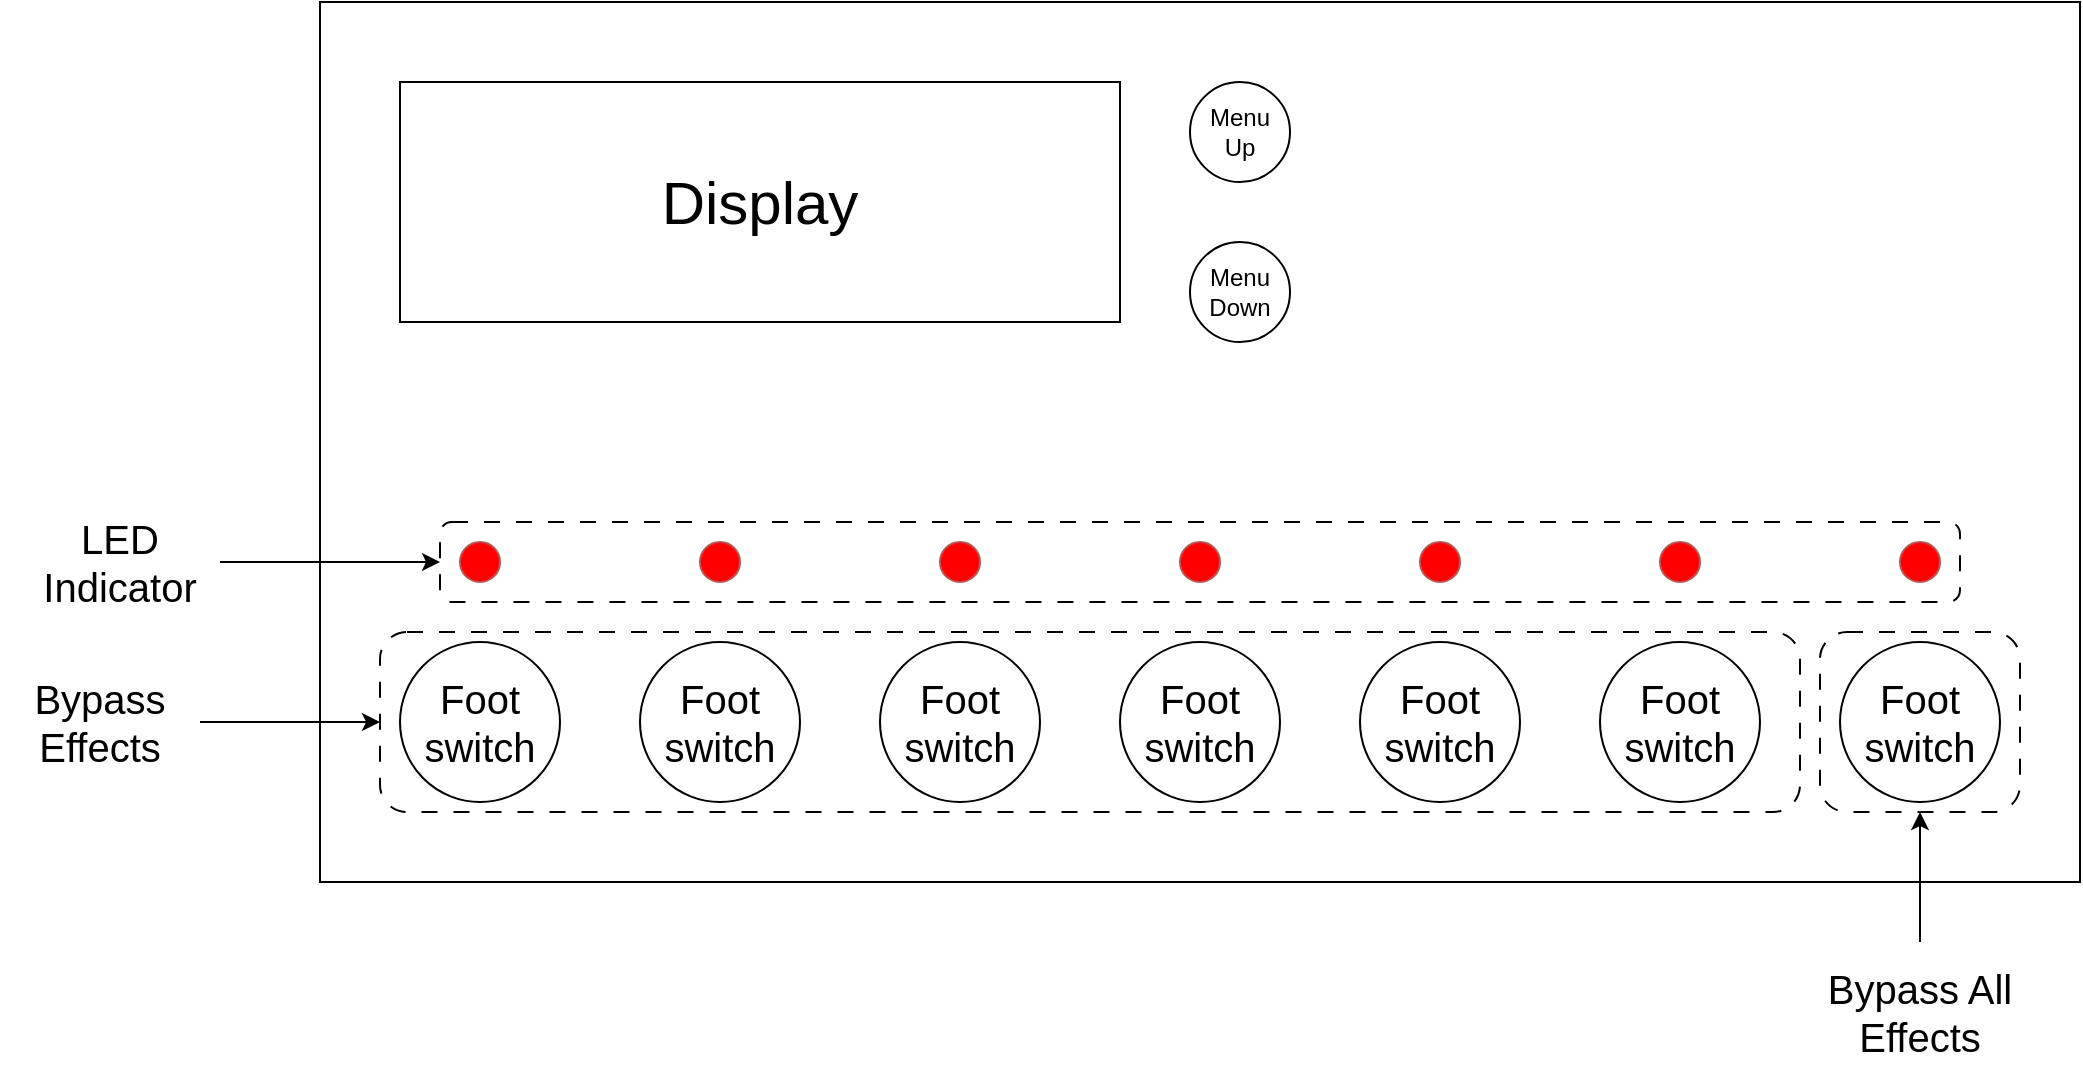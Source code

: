 <mxfile version="26.1.1">
  <diagram name="Page-1" id="ZbPvLmyu4UWi6uR5NwiG">
    <mxGraphModel dx="2350" dy="936" grid="1" gridSize="10" guides="1" tooltips="1" connect="1" arrows="1" fold="1" page="1" pageScale="1" pageWidth="850" pageHeight="1100" math="0" shadow="0">
      <root>
        <mxCell id="0" />
        <mxCell id="1" parent="0" />
        <mxCell id="Ac_v-80KtiURiUKC_sX3-1" value="" style="rounded=0;whiteSpace=wrap;html=1;fillColor=none;" parent="1" vertex="1">
          <mxGeometry x="40" y="120" width="880" height="440" as="geometry" />
        </mxCell>
        <mxCell id="Ac_v-80KtiURiUKC_sX3-3" value="&lt;font style=&quot;font-size: 20px;&quot;&gt;Foot switch&lt;/font&gt;" style="ellipse;whiteSpace=wrap;html=1;aspect=fixed;fillColor=none;" parent="1" vertex="1">
          <mxGeometry x="80" y="440" width="80" height="80" as="geometry" />
        </mxCell>
        <mxCell id="Ac_v-80KtiURiUKC_sX3-4" value="&lt;font style=&quot;font-size: 20px;&quot;&gt;Foot switch&lt;/font&gt;" style="ellipse;whiteSpace=wrap;html=1;aspect=fixed;fillColor=none;" parent="1" vertex="1">
          <mxGeometry x="200" y="440" width="80" height="80" as="geometry" />
        </mxCell>
        <mxCell id="Ac_v-80KtiURiUKC_sX3-5" value="&lt;font style=&quot;font-size: 20px;&quot;&gt;Foot switch&lt;/font&gt;" style="ellipse;whiteSpace=wrap;html=1;aspect=fixed;fillColor=none;" parent="1" vertex="1">
          <mxGeometry x="320" y="440" width="80" height="80" as="geometry" />
        </mxCell>
        <mxCell id="Ac_v-80KtiURiUKC_sX3-6" value="&lt;font style=&quot;font-size: 20px;&quot;&gt;Foot switch&lt;/font&gt;" style="ellipse;whiteSpace=wrap;html=1;aspect=fixed;fillColor=none;" parent="1" vertex="1">
          <mxGeometry x="440" y="440" width="80" height="80" as="geometry" />
        </mxCell>
        <mxCell id="Ac_v-80KtiURiUKC_sX3-7" value="&lt;font style=&quot;font-size: 20px;&quot;&gt;Foot switch&lt;/font&gt;" style="ellipse;whiteSpace=wrap;html=1;aspect=fixed;fillColor=none;" parent="1" vertex="1">
          <mxGeometry x="560" y="440" width="80" height="80" as="geometry" />
        </mxCell>
        <mxCell id="Ac_v-80KtiURiUKC_sX3-8" value="&lt;font style=&quot;font-size: 20px;&quot;&gt;Foot switch&lt;/font&gt;" style="ellipse;whiteSpace=wrap;html=1;aspect=fixed;fillColor=none;" parent="1" vertex="1">
          <mxGeometry x="680" y="440" width="80" height="80" as="geometry" />
        </mxCell>
        <mxCell id="Ac_v-80KtiURiUKC_sX3-9" value="&lt;font style=&quot;font-size: 20px;&quot;&gt;Foot switch&lt;/font&gt;" style="ellipse;whiteSpace=wrap;html=1;aspect=fixed;fillColor=none;" parent="1" vertex="1">
          <mxGeometry x="800" y="440" width="80" height="80" as="geometry" />
        </mxCell>
        <mxCell id="Ac_v-80KtiURiUKC_sX3-10" value="" style="ellipse;whiteSpace=wrap;html=1;aspect=fixed;fillColor=#FF0000;strokeColor=#b85450;" parent="1" vertex="1">
          <mxGeometry x="110" y="390" width="20" height="20" as="geometry" />
        </mxCell>
        <mxCell id="Ac_v-80KtiURiUKC_sX3-11" value="" style="ellipse;whiteSpace=wrap;html=1;aspect=fixed;fillColor=#FF0000;strokeColor=#b85450;" parent="1" vertex="1">
          <mxGeometry x="230" y="390" width="20" height="20" as="geometry" />
        </mxCell>
        <mxCell id="Ac_v-80KtiURiUKC_sX3-12" value="" style="ellipse;whiteSpace=wrap;html=1;aspect=fixed;fillColor=#FF0000;strokeColor=#b85450;" parent="1" vertex="1">
          <mxGeometry x="350" y="390" width="20" height="20" as="geometry" />
        </mxCell>
        <mxCell id="Ac_v-80KtiURiUKC_sX3-13" value="" style="ellipse;whiteSpace=wrap;html=1;aspect=fixed;fillColor=#FF0000;strokeColor=#b85450;" parent="1" vertex="1">
          <mxGeometry x="470" y="390" width="20" height="20" as="geometry" />
        </mxCell>
        <mxCell id="Ac_v-80KtiURiUKC_sX3-14" value="" style="ellipse;whiteSpace=wrap;html=1;aspect=fixed;fillColor=#FF0000;strokeColor=#b85450;" parent="1" vertex="1">
          <mxGeometry x="590" y="390" width="20" height="20" as="geometry" />
        </mxCell>
        <mxCell id="Ac_v-80KtiURiUKC_sX3-15" value="" style="ellipse;whiteSpace=wrap;html=1;aspect=fixed;fillColor=#FF0000;strokeColor=#b85450;" parent="1" vertex="1">
          <mxGeometry x="710" y="390" width="20" height="20" as="geometry" />
        </mxCell>
        <mxCell id="Ac_v-80KtiURiUKC_sX3-16" value="" style="ellipse;whiteSpace=wrap;html=1;aspect=fixed;fillColor=#FF0000;strokeColor=#b85450;" parent="1" vertex="1">
          <mxGeometry x="830" y="390" width="20" height="20" as="geometry" />
        </mxCell>
        <mxCell id="Ac_v-80KtiURiUKC_sX3-18" value="&lt;font style=&quot;font-size: 30px;&quot;&gt;Display&lt;/font&gt;" style="rounded=0;whiteSpace=wrap;html=1;fillColor=none;" parent="1" vertex="1">
          <mxGeometry x="80" y="160" width="360" height="120" as="geometry" />
        </mxCell>
        <mxCell id="Ac_v-80KtiURiUKC_sX3-21" value="Menu Up" style="ellipse;whiteSpace=wrap;html=1;aspect=fixed;fillColor=none;" parent="1" vertex="1">
          <mxGeometry x="475" y="160" width="50" height="50" as="geometry" />
        </mxCell>
        <mxCell id="L4aGGzQj29ahWLjSAcO5-3" value="" style="rounded=1;whiteSpace=wrap;html=1;fillColor=none;dashed=1;dashPattern=8 8;" parent="1" vertex="1">
          <mxGeometry x="70" y="435" width="710" height="90" as="geometry" />
        </mxCell>
        <mxCell id="L4aGGzQj29ahWLjSAcO5-6" style="edgeStyle=orthogonalEdgeStyle;rounded=0;orthogonalLoop=1;jettySize=auto;html=1;entryX=0;entryY=0.5;entryDx=0;entryDy=0;" parent="1" source="L4aGGzQj29ahWLjSAcO5-5" target="L4aGGzQj29ahWLjSAcO5-3" edge="1">
          <mxGeometry relative="1" as="geometry" />
        </mxCell>
        <mxCell id="L4aGGzQj29ahWLjSAcO5-5" value="&lt;font style=&quot;font-size: 20px;&quot;&gt;Bypass Effects&lt;/font&gt;" style="text;html=1;align=center;verticalAlign=middle;whiteSpace=wrap;rounded=0;" parent="1" vertex="1">
          <mxGeometry x="-120" y="447.5" width="100" height="65" as="geometry" />
        </mxCell>
        <mxCell id="L4aGGzQj29ahWLjSAcO5-7" value="" style="rounded=1;whiteSpace=wrap;html=1;fillColor=none;dashed=1;dashPattern=8 8;" parent="1" vertex="1">
          <mxGeometry x="100" y="380" width="760" height="40" as="geometry" />
        </mxCell>
        <mxCell id="L4aGGzQj29ahWLjSAcO5-9" style="edgeStyle=orthogonalEdgeStyle;rounded=0;orthogonalLoop=1;jettySize=auto;html=1;entryX=0;entryY=0.5;entryDx=0;entryDy=0;" parent="1" source="L4aGGzQj29ahWLjSAcO5-8" target="L4aGGzQj29ahWLjSAcO5-7" edge="1">
          <mxGeometry relative="1" as="geometry" />
        </mxCell>
        <mxCell id="L4aGGzQj29ahWLjSAcO5-8" value="&lt;font style=&quot;font-size: 20px;&quot;&gt;LED Indicator&lt;/font&gt;" style="text;html=1;align=center;verticalAlign=middle;whiteSpace=wrap;rounded=0;" parent="1" vertex="1">
          <mxGeometry x="-110" y="372.5" width="100" height="55" as="geometry" />
        </mxCell>
        <mxCell id="L4aGGzQj29ahWLjSAcO5-10" value="" style="rounded=1;whiteSpace=wrap;html=1;fillColor=none;dashed=1;dashPattern=8 8;" parent="1" vertex="1">
          <mxGeometry x="790" y="435" width="100" height="90" as="geometry" />
        </mxCell>
        <mxCell id="L4aGGzQj29ahWLjSAcO5-12" style="edgeStyle=orthogonalEdgeStyle;rounded=0;orthogonalLoop=1;jettySize=auto;html=1;entryX=0.5;entryY=1;entryDx=0;entryDy=0;" parent="1" source="L4aGGzQj29ahWLjSAcO5-11" target="L4aGGzQj29ahWLjSAcO5-10" edge="1">
          <mxGeometry relative="1" as="geometry" />
        </mxCell>
        <mxCell id="L4aGGzQj29ahWLjSAcO5-11" value="&lt;font style=&quot;font-size: 20px;&quot;&gt;Bypass All Effects&lt;/font&gt;" style="text;html=1;align=center;verticalAlign=middle;whiteSpace=wrap;rounded=0;" parent="1" vertex="1">
          <mxGeometry x="785" y="590" width="110" height="70" as="geometry" />
        </mxCell>
        <mxCell id="mpUOaHfKyBwpZecvaLMd-1" value="Menu Down" style="ellipse;whiteSpace=wrap;html=1;aspect=fixed;fillColor=none;" vertex="1" parent="1">
          <mxGeometry x="475" y="240" width="50" height="50" as="geometry" />
        </mxCell>
      </root>
    </mxGraphModel>
  </diagram>
</mxfile>
